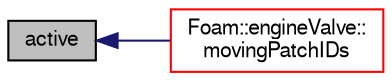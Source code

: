digraph "active"
{
  bgcolor="transparent";
  edge [fontname="FreeSans",fontsize="10",labelfontname="FreeSans",labelfontsize="10"];
  node [fontname="FreeSans",fontsize="10",shape=record];
  rankdir="LR";
  Node17 [label="active",height=0.2,width=0.4,color="black", fillcolor="grey75", style="filled", fontcolor="black"];
  Node17 -> Node18 [dir="back",color="midnightblue",fontsize="10",style="solid",fontname="FreeSans"];
  Node18 [label="Foam::engineValve::\lmovingPatchIDs",height=0.2,width=0.4,color="red",URL="$a21826.html#a55a4dda5c766467c400926d50a9aff7f",tooltip="Return list of active patch labels for the valve head. "];
}

